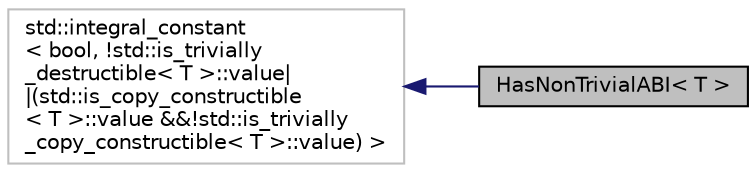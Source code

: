 digraph "HasNonTrivialABI&lt; T &gt;"
{
  edge [fontname="Helvetica",fontsize="10",labelfontname="Helvetica",labelfontsize="10"];
  node [fontname="Helvetica",fontsize="10",shape=record];
  rankdir="LR";
  Node0 [label="HasNonTrivialABI\< T \>",height=0.2,width=0.4,color="black", fillcolor="grey75", style="filled", fontcolor="black"];
  Node1 -> Node0 [dir="back",color="midnightblue",fontsize="10",style="solid",fontname="Helvetica"];
  Node1 [label="std::integral_constant\l\< bool, !std::is_trivially\l_destructible\< T \>::value\|\l\|(std::is_copy_constructible\l\< T \>::value &&!std::is_trivially\l_copy_constructible\< T \>::value) \>",height=0.2,width=0.4,color="grey75", fillcolor="white", style="filled"];
}
